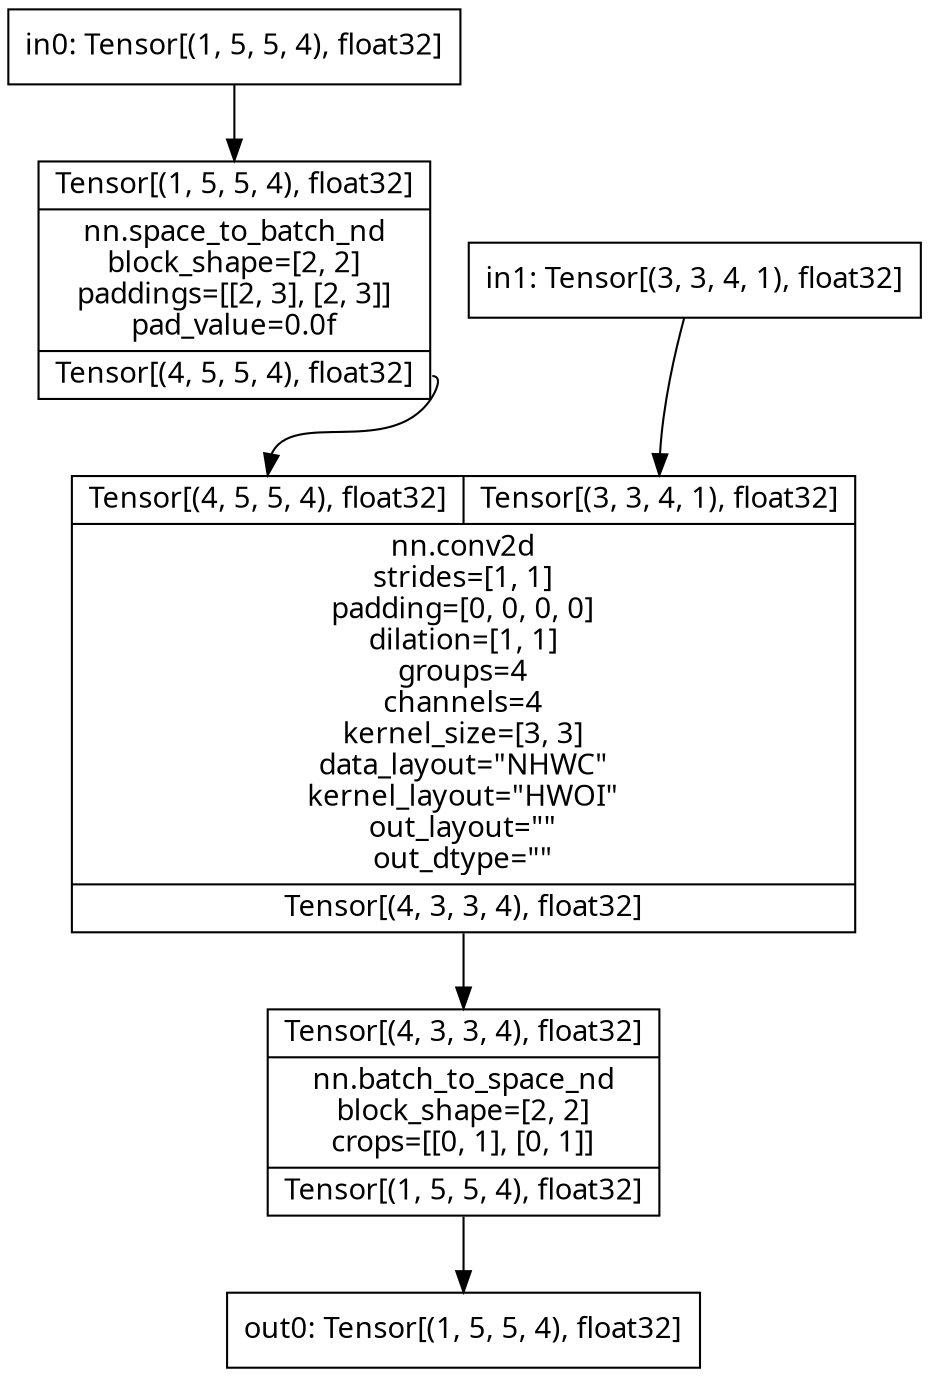 digraph code {
	node [fontname="Linux Biolinum O" shape=record]
	in0 [label="in0: Tensor[(1, 5, 5, 4), float32]"]
	opr0 [label="{{<i0>Tensor[(1, 5, 5, 4), float32]}|nn.space_to_batch_nd\nblock_shape=[2, 2]\npaddings=[[2, 3], [2, 3]]\npad_value=0.0f|{<o0>Tensor[(4, 5, 5, 4), float32]}}"]
	in0 -> opr0:i0
	in1 [label="in1: Tensor[(3, 3, 4, 1), float32]"]
	opr1 [label="{{<i0>Tensor[(4, 5, 5, 4), float32]|<i1>Tensor[(3, 3, 4, 1), float32]}|nn.conv2d\nstrides=[1, 1]\npadding=[0, 0, 0, 0]\ndilation=[1, 1]\ngroups=4\nchannels=4\nkernel_size=[3, 3]\ndata_layout=\"NHWC\"\nkernel_layout=\"HWOI\"\nout_layout=\"\"\nout_dtype=\"\"|{<o0>Tensor[(4, 3, 3, 4), float32]}}"]
	opr0:o0 -> opr1:i0
	in1 -> opr1:i1
	opr2 [label="{{<i0>Tensor[(4, 3, 3, 4), float32]}|nn.batch_to_space_nd\nblock_shape=[2, 2]\ncrops=[[0, 1], [0, 1]]|{<o0>Tensor[(1, 5, 5, 4), float32]}}"]
	opr1:o0 -> opr2:i0
	out0 [label="out0: Tensor[(1, 5, 5, 4), float32]"]
	opr2:o0 -> out0
}
